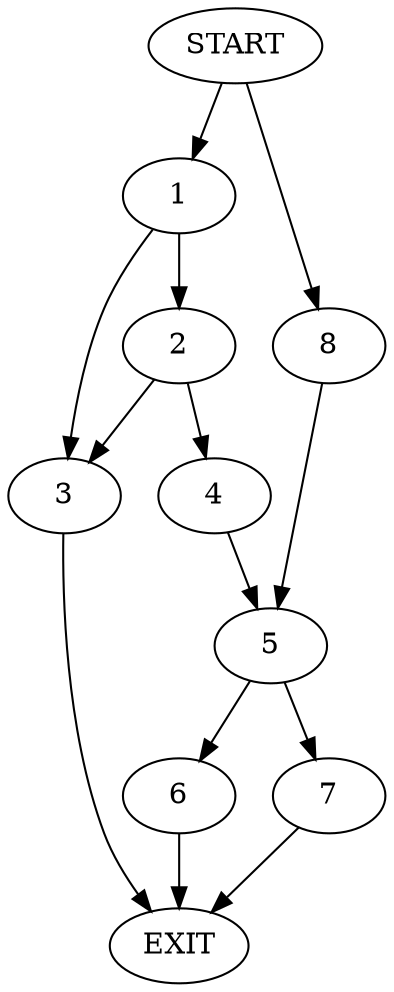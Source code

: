 digraph {
0 [label="START"]
9 [label="EXIT"]
0 -> 1
1 -> 2
1 -> 3
3 -> 9
2 -> 3
2 -> 4
4 -> 5
5 -> 6
5 -> 7
0 -> 8
8 -> 5
6 -> 9
7 -> 9
}
